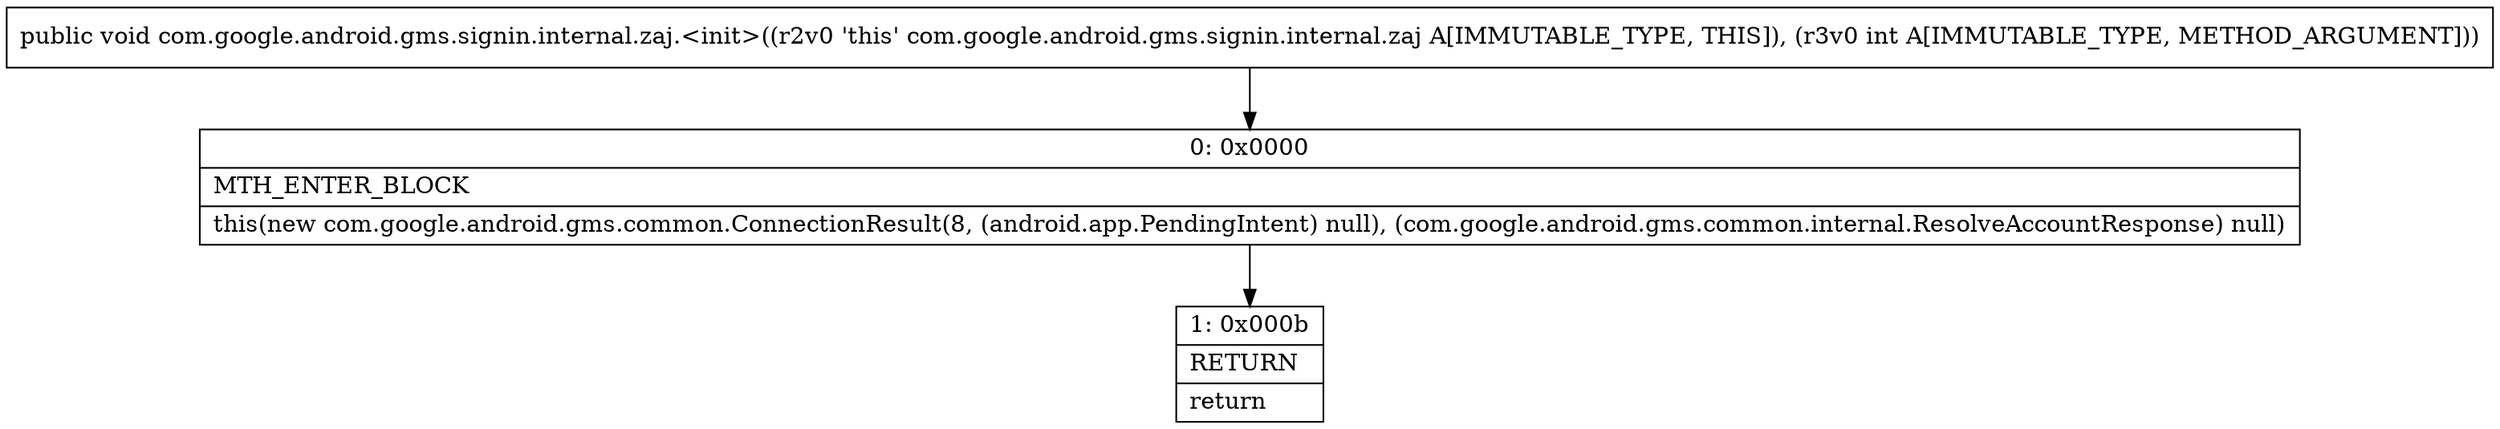 digraph "CFG forcom.google.android.gms.signin.internal.zaj.\<init\>(I)V" {
Node_0 [shape=record,label="{0\:\ 0x0000|MTH_ENTER_BLOCK\l|this(new com.google.android.gms.common.ConnectionResult(8, (android.app.PendingIntent) null), (com.google.android.gms.common.internal.ResolveAccountResponse) null)\l}"];
Node_1 [shape=record,label="{1\:\ 0x000b|RETURN\l|return\l}"];
MethodNode[shape=record,label="{public void com.google.android.gms.signin.internal.zaj.\<init\>((r2v0 'this' com.google.android.gms.signin.internal.zaj A[IMMUTABLE_TYPE, THIS]), (r3v0 int A[IMMUTABLE_TYPE, METHOD_ARGUMENT])) }"];
MethodNode -> Node_0;
Node_0 -> Node_1;
}


